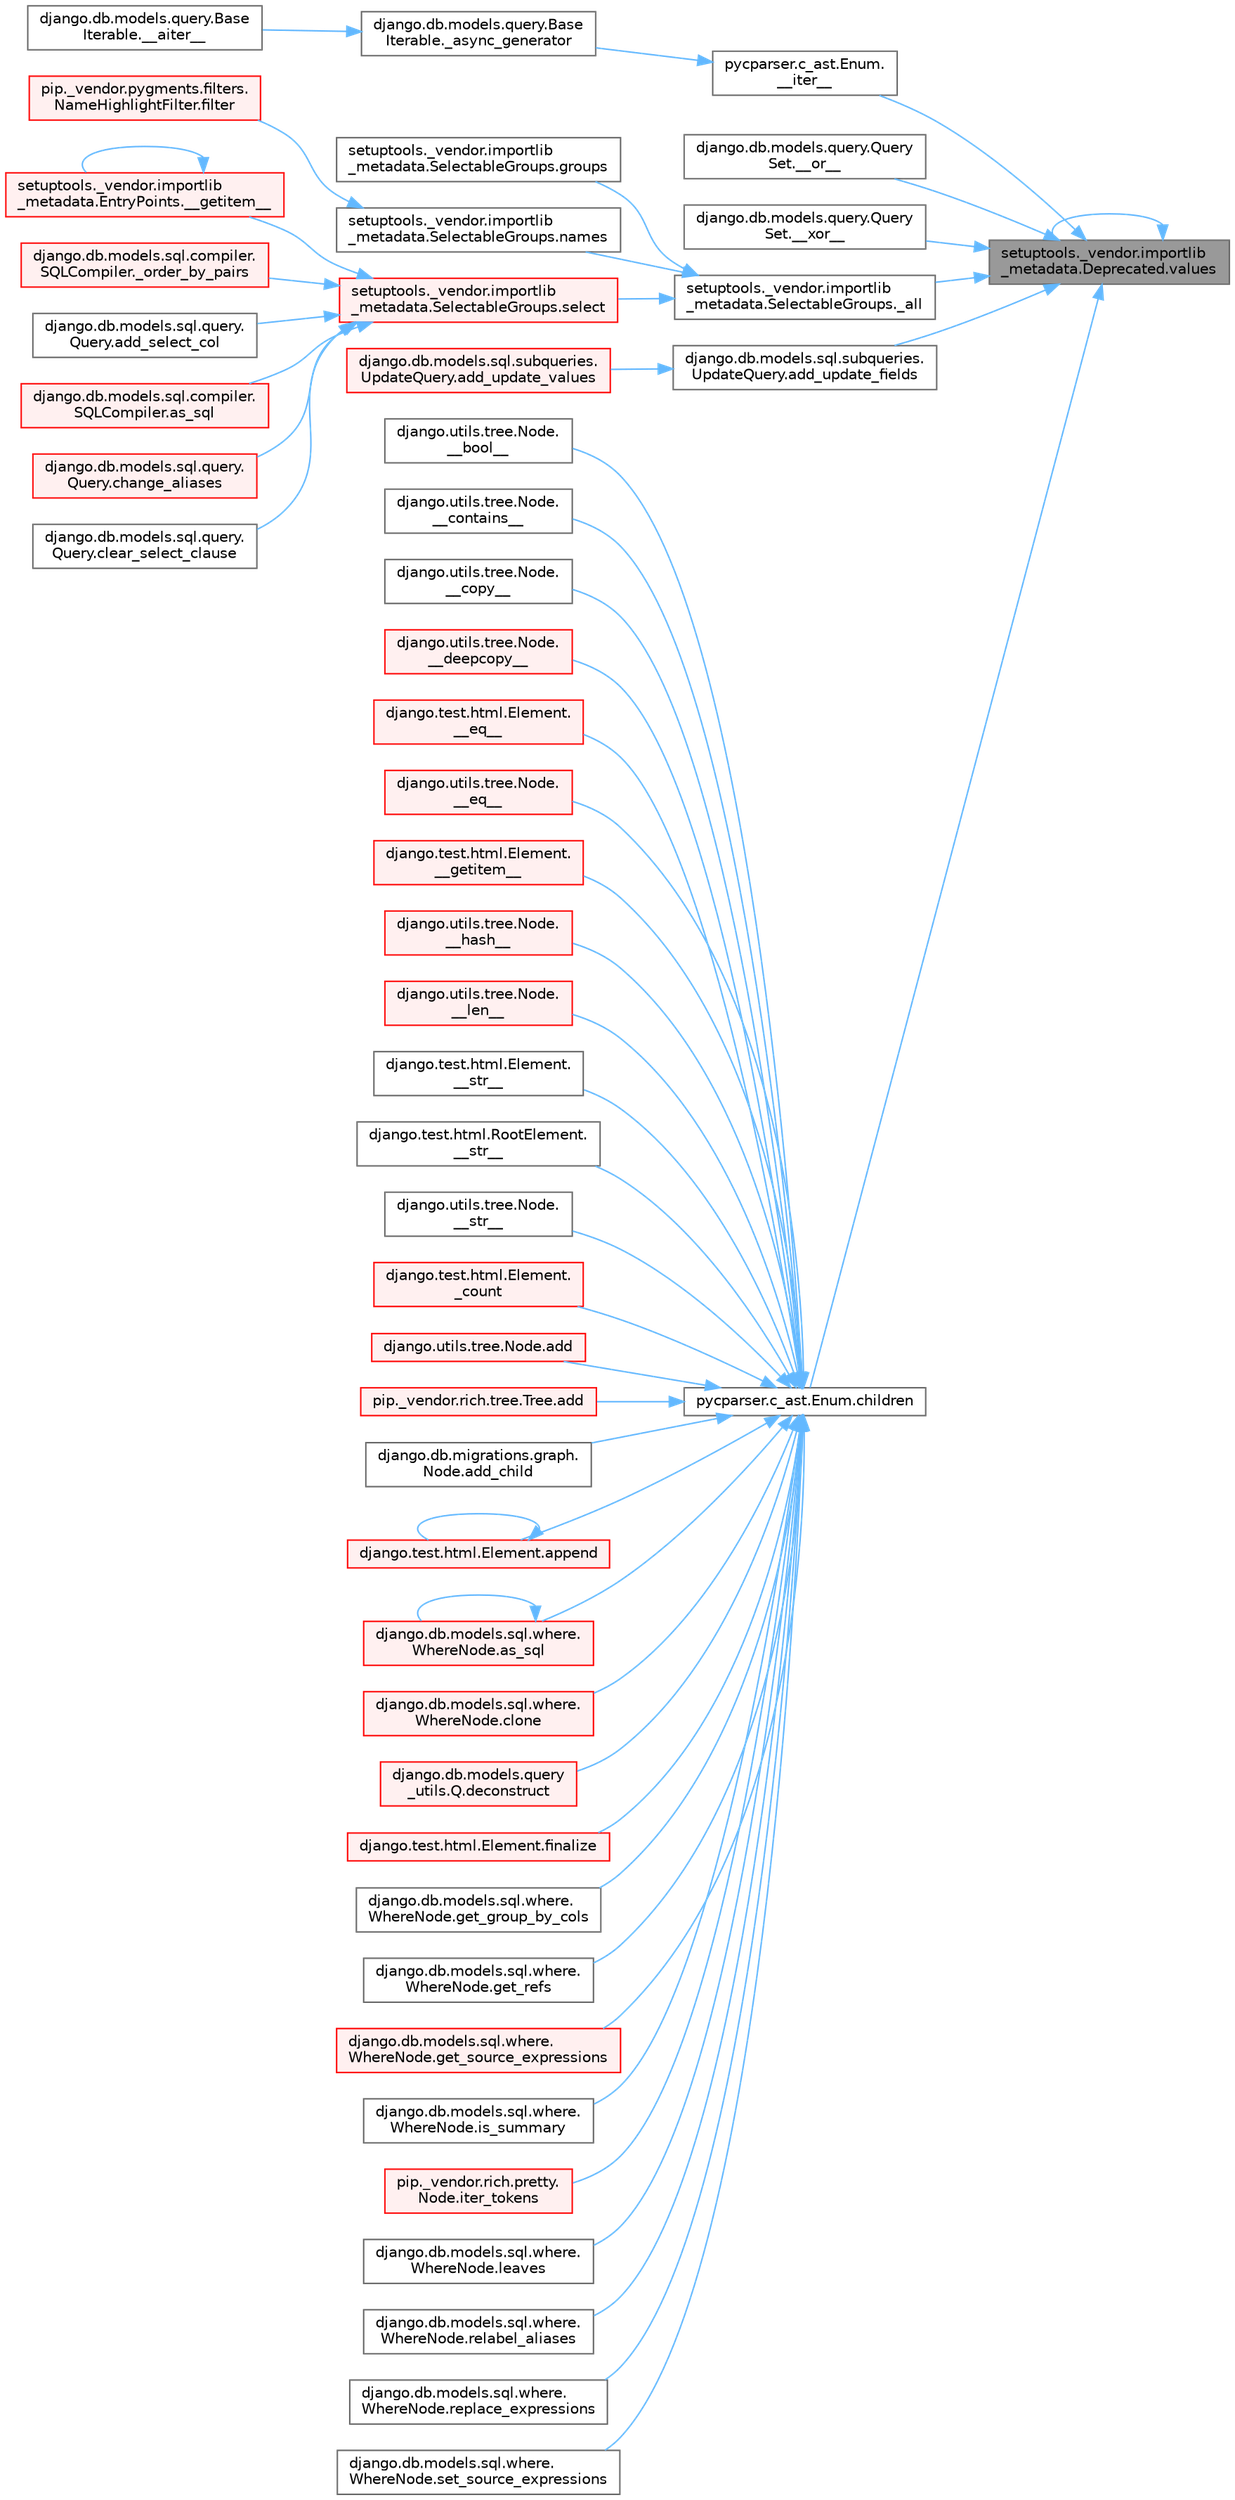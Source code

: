 digraph "setuptools._vendor.importlib_metadata.Deprecated.values"
{
 // LATEX_PDF_SIZE
  bgcolor="transparent";
  edge [fontname=Helvetica,fontsize=10,labelfontname=Helvetica,labelfontsize=10];
  node [fontname=Helvetica,fontsize=10,shape=box,height=0.2,width=0.4];
  rankdir="RL";
  Node1 [id="Node000001",label="setuptools._vendor.importlib\l_metadata.Deprecated.values",height=0.2,width=0.4,color="gray40", fillcolor="grey60", style="filled", fontcolor="black",tooltip=" "];
  Node1 -> Node2 [id="edge1_Node000001_Node000002",dir="back",color="steelblue1",style="solid",tooltip=" "];
  Node2 [id="Node000002",label="pycparser.c_ast.Enum.\l__iter__",height=0.2,width=0.4,color="grey40", fillcolor="white", style="filled",URL="$classpycparser_1_1c__ast_1_1_enum.html#ac208d6d9ff80e95c0fba7582b9a8c73c",tooltip=" "];
  Node2 -> Node3 [id="edge2_Node000002_Node000003",dir="back",color="steelblue1",style="solid",tooltip=" "];
  Node3 [id="Node000003",label="django.db.models.query.Base\lIterable._async_generator",height=0.2,width=0.4,color="grey40", fillcolor="white", style="filled",URL="$classdjango_1_1db_1_1models_1_1query_1_1_base_iterable.html#a3ecc2267976bc6628d1fe84d78355144",tooltip=" "];
  Node3 -> Node4 [id="edge3_Node000003_Node000004",dir="back",color="steelblue1",style="solid",tooltip=" "];
  Node4 [id="Node000004",label="django.db.models.query.Base\lIterable.__aiter__",height=0.2,width=0.4,color="grey40", fillcolor="white", style="filled",URL="$classdjango_1_1db_1_1models_1_1query_1_1_base_iterable.html#a43cb23849277ca87b702f8431492e8d9",tooltip=" "];
  Node1 -> Node5 [id="edge4_Node000001_Node000005",dir="back",color="steelblue1",style="solid",tooltip=" "];
  Node5 [id="Node000005",label="django.db.models.query.Query\lSet.__or__",height=0.2,width=0.4,color="grey40", fillcolor="white", style="filled",URL="$classdjango_1_1db_1_1models_1_1query_1_1_query_set.html#a18f4b3ceae0b656cb63b0d6e1183b9f5",tooltip=" "];
  Node1 -> Node6 [id="edge5_Node000001_Node000006",dir="back",color="steelblue1",style="solid",tooltip=" "];
  Node6 [id="Node000006",label="django.db.models.query.Query\lSet.__xor__",height=0.2,width=0.4,color="grey40", fillcolor="white", style="filled",URL="$classdjango_1_1db_1_1models_1_1query_1_1_query_set.html#a47723ace6e8fca37b47a2e6583a9ad1d",tooltip=" "];
  Node1 -> Node7 [id="edge6_Node000001_Node000007",dir="back",color="steelblue1",style="solid",tooltip=" "];
  Node7 [id="Node000007",label="setuptools._vendor.importlib\l_metadata.SelectableGroups._all",height=0.2,width=0.4,color="grey40", fillcolor="white", style="filled",URL="$classsetuptools_1_1__vendor_1_1importlib__metadata_1_1_selectable_groups.html#ace2184bf9d795f7de7e4dc21a8c973c4",tooltip=" "];
  Node7 -> Node8 [id="edge7_Node000007_Node000008",dir="back",color="steelblue1",style="solid",tooltip=" "];
  Node8 [id="Node000008",label="setuptools._vendor.importlib\l_metadata.SelectableGroups.groups",height=0.2,width=0.4,color="grey40", fillcolor="white", style="filled",URL="$classsetuptools_1_1__vendor_1_1importlib__metadata_1_1_selectable_groups.html#a6f5ea0bd336bb897b3b2359bb3c457a3",tooltip=" "];
  Node7 -> Node9 [id="edge8_Node000007_Node000009",dir="back",color="steelblue1",style="solid",tooltip=" "];
  Node9 [id="Node000009",label="setuptools._vendor.importlib\l_metadata.SelectableGroups.names",height=0.2,width=0.4,color="grey40", fillcolor="white", style="filled",URL="$classsetuptools_1_1__vendor_1_1importlib__metadata_1_1_selectable_groups.html#a396d48dd022e1cc72d1986a7b22e0a81",tooltip=" "];
  Node9 -> Node10 [id="edge9_Node000009_Node000010",dir="back",color="steelblue1",style="solid",tooltip=" "];
  Node10 [id="Node000010",label="pip._vendor.pygments.filters.\lNameHighlightFilter.filter",height=0.2,width=0.4,color="red", fillcolor="#FFF0F0", style="filled",URL="$classpip_1_1__vendor_1_1pygments_1_1filters_1_1_name_highlight_filter.html#ae389da6c924503203acbc80c559b0043",tooltip=" "];
  Node7 -> Node3183 [id="edge10_Node000007_Node003183",dir="back",color="steelblue1",style="solid",tooltip=" "];
  Node3183 [id="Node003183",label="setuptools._vendor.importlib\l_metadata.SelectableGroups.select",height=0.2,width=0.4,color="red", fillcolor="#FFF0F0", style="filled",URL="$classsetuptools_1_1__vendor_1_1importlib__metadata_1_1_selectable_groups.html#a2e1b574df1dfc1d3ddd577f86a13cf46",tooltip=" "];
  Node3183 -> Node3184 [id="edge11_Node003183_Node003184",dir="back",color="steelblue1",style="solid",tooltip=" "];
  Node3184 [id="Node003184",label="setuptools._vendor.importlib\l_metadata.EntryPoints.__getitem__",height=0.2,width=0.4,color="red", fillcolor="#FFF0F0", style="filled",URL="$classsetuptools_1_1__vendor_1_1importlib__metadata_1_1_entry_points.html#a7249958ed9dc14d6834af459db04f0e8",tooltip=" "];
  Node3184 -> Node3184 [id="edge12_Node003184_Node003184",dir="back",color="steelblue1",style="solid",tooltip=" "];
  Node3183 -> Node3185 [id="edge13_Node003183_Node003185",dir="back",color="steelblue1",style="solid",tooltip=" "];
  Node3185 [id="Node003185",label="django.db.models.sql.compiler.\lSQLCompiler._order_by_pairs",height=0.2,width=0.4,color="red", fillcolor="#FFF0F0", style="filled",URL="$classdjango_1_1db_1_1models_1_1sql_1_1compiler_1_1_s_q_l_compiler.html#aadc45c88889716b107b99e9f2e76f591",tooltip=" "];
  Node3183 -> Node3186 [id="edge14_Node003183_Node003186",dir="back",color="steelblue1",style="solid",tooltip=" "];
  Node3186 [id="Node003186",label="django.db.models.sql.query.\lQuery.add_select_col",height=0.2,width=0.4,color="grey40", fillcolor="white", style="filled",URL="$classdjango_1_1db_1_1models_1_1sql_1_1query_1_1_query.html#aea3eca4a3feb8853a4ca35b90e18cecb",tooltip=" "];
  Node3183 -> Node2182 [id="edge15_Node003183_Node002182",dir="back",color="steelblue1",style="solid",tooltip=" "];
  Node2182 [id="Node002182",label="django.db.models.sql.compiler.\lSQLCompiler.as_sql",height=0.2,width=0.4,color="red", fillcolor="#FFF0F0", style="filled",URL="$classdjango_1_1db_1_1models_1_1sql_1_1compiler_1_1_s_q_l_compiler.html#a3918d4acd4c4e25eaf039479facdc7db",tooltip=" "];
  Node3183 -> Node549 [id="edge16_Node003183_Node000549",dir="back",color="steelblue1",style="solid",tooltip=" "];
  Node549 [id="Node000549",label="django.db.models.sql.query.\lQuery.change_aliases",height=0.2,width=0.4,color="red", fillcolor="#FFF0F0", style="filled",URL="$classdjango_1_1db_1_1models_1_1sql_1_1query_1_1_query.html#af401365dc439a0c944fe7a1f83979101",tooltip=" "];
  Node3183 -> Node3187 [id="edge17_Node003183_Node003187",dir="back",color="steelblue1",style="solid",tooltip=" "];
  Node3187 [id="Node003187",label="django.db.models.sql.query.\lQuery.clear_select_clause",height=0.2,width=0.4,color="grey40", fillcolor="white", style="filled",URL="$classdjango_1_1db_1_1models_1_1sql_1_1query_1_1_query.html#a950e1a491ab8386f4731dee744f10436",tooltip=" "];
  Node1 -> Node1980 [id="edge18_Node000001_Node001980",dir="back",color="steelblue1",style="solid",tooltip=" "];
  Node1980 [id="Node001980",label="django.db.models.sql.subqueries.\lUpdateQuery.add_update_fields",height=0.2,width=0.4,color="grey40", fillcolor="white", style="filled",URL="$classdjango_1_1db_1_1models_1_1sql_1_1subqueries_1_1_update_query.html#a80740a116ccc43f8985298259c5259c1",tooltip=" "];
  Node1980 -> Node1981 [id="edge19_Node001980_Node001981",dir="back",color="steelblue1",style="solid",tooltip=" "];
  Node1981 [id="Node001981",label="django.db.models.sql.subqueries.\lUpdateQuery.add_update_values",height=0.2,width=0.4,color="red", fillcolor="#FFF0F0", style="filled",URL="$classdjango_1_1db_1_1models_1_1sql_1_1subqueries_1_1_update_query.html#a0992616d5b72530a28e2653a479ea980",tooltip=" "];
  Node1 -> Node1983 [id="edge20_Node000001_Node001983",dir="back",color="steelblue1",style="solid",tooltip=" "];
  Node1983 [id="Node001983",label="pycparser.c_ast.Enum.children",height=0.2,width=0.4,color="grey40", fillcolor="white", style="filled",URL="$classpycparser_1_1c__ast_1_1_enum.html#a7a63e81ed8ae813ea8db365d05a67649",tooltip=" "];
  Node1983 -> Node1209 [id="edge21_Node001983_Node001209",dir="back",color="steelblue1",style="solid",tooltip=" "];
  Node1209 [id="Node001209",label="django.utils.tree.Node.\l__bool__",height=0.2,width=0.4,color="grey40", fillcolor="white", style="filled",URL="$classdjango_1_1utils_1_1tree_1_1_node.html#a70a56e9492f929d850eebc44de75e25c",tooltip=" "];
  Node1983 -> Node1210 [id="edge22_Node001983_Node001210",dir="back",color="steelblue1",style="solid",tooltip=" "];
  Node1210 [id="Node001210",label="django.utils.tree.Node.\l__contains__",height=0.2,width=0.4,color="grey40", fillcolor="white", style="filled",URL="$classdjango_1_1utils_1_1tree_1_1_node.html#ab55c47b46f14e5fde108b1c3cf95d93a",tooltip=" "];
  Node1983 -> Node347 [id="edge23_Node001983_Node000347",dir="back",color="steelblue1",style="solid",tooltip=" "];
  Node347 [id="Node000347",label="django.utils.tree.Node.\l__copy__",height=0.2,width=0.4,color="grey40", fillcolor="white", style="filled",URL="$classdjango_1_1utils_1_1tree_1_1_node.html#abae878f6b4500b8b241c23d8fac46e63",tooltip=" "];
  Node1983 -> Node348 [id="edge24_Node001983_Node000348",dir="back",color="steelblue1",style="solid",tooltip=" "];
  Node348 [id="Node000348",label="django.utils.tree.Node.\l__deepcopy__",height=0.2,width=0.4,color="red", fillcolor="#FFF0F0", style="filled",URL="$classdjango_1_1utils_1_1tree_1_1_node.html#a38840c46ded3963808edbeec90765d6b",tooltip=" "];
  Node1983 -> Node980 [id="edge25_Node001983_Node000980",dir="back",color="steelblue1",style="solid",tooltip=" "];
  Node980 [id="Node000980",label="django.test.html.Element.\l__eq__",height=0.2,width=0.4,color="red", fillcolor="#FFF0F0", style="filled",URL="$classdjango_1_1test_1_1html_1_1_element.html#a287e83f2ae4a6f13b9e00d7b70ee5d47",tooltip=" "];
  Node1983 -> Node1211 [id="edge26_Node001983_Node001211",dir="back",color="steelblue1",style="solid",tooltip=" "];
  Node1211 [id="Node001211",label="django.utils.tree.Node.\l__eq__",height=0.2,width=0.4,color="red", fillcolor="#FFF0F0", style="filled",URL="$classdjango_1_1utils_1_1tree_1_1_node.html#a0004316d098c61c046aef21dece2cce8",tooltip=" "];
  Node1983 -> Node1212 [id="edge27_Node001983_Node001212",dir="back",color="steelblue1",style="solid",tooltip=" "];
  Node1212 [id="Node001212",label="django.test.html.Element.\l__getitem__",height=0.2,width=0.4,color="red", fillcolor="#FFF0F0", style="filled",URL="$classdjango_1_1test_1_1html_1_1_element.html#a50df5974a8fa0b0bdc93fdbeb2db7a49",tooltip=" "];
  Node1983 -> Node1213 [id="edge28_Node001983_Node001213",dir="back",color="steelblue1",style="solid",tooltip=" "];
  Node1213 [id="Node001213",label="django.utils.tree.Node.\l__hash__",height=0.2,width=0.4,color="red", fillcolor="#FFF0F0", style="filled",URL="$classdjango_1_1utils_1_1tree_1_1_node.html#ad90478bdeb4e4284385a20cb629f5b9c",tooltip=" "];
  Node1983 -> Node1214 [id="edge29_Node001983_Node001214",dir="back",color="steelblue1",style="solid",tooltip=" "];
  Node1214 [id="Node001214",label="django.utils.tree.Node.\l__len__",height=0.2,width=0.4,color="red", fillcolor="#FFF0F0", style="filled",URL="$classdjango_1_1utils_1_1tree_1_1_node.html#adfb069350f968cc822337df8dd3972cd",tooltip=" "];
  Node1983 -> Node1036 [id="edge30_Node001983_Node001036",dir="back",color="steelblue1",style="solid",tooltip=" "];
  Node1036 [id="Node001036",label="django.test.html.Element.\l__str__",height=0.2,width=0.4,color="grey40", fillcolor="white", style="filled",URL="$classdjango_1_1test_1_1html_1_1_element.html#a64d65b77132b5ae721ff0862e0440d38",tooltip=" "];
  Node1983 -> Node1215 [id="edge31_Node001983_Node001215",dir="back",color="steelblue1",style="solid",tooltip=" "];
  Node1215 [id="Node001215",label="django.test.html.RootElement.\l__str__",height=0.2,width=0.4,color="grey40", fillcolor="white", style="filled",URL="$classdjango_1_1test_1_1html_1_1_root_element.html#a0a23f27acaaafe4eec2628245fbfd399",tooltip=" "];
  Node1983 -> Node1216 [id="edge32_Node001983_Node001216",dir="back",color="steelblue1",style="solid",tooltip=" "];
  Node1216 [id="Node001216",label="django.utils.tree.Node.\l__str__",height=0.2,width=0.4,color="grey40", fillcolor="white", style="filled",URL="$classdjango_1_1utils_1_1tree_1_1_node.html#af5edff9bf0b3238652c57425e2eda469",tooltip=" "];
  Node1983 -> Node1217 [id="edge33_Node001983_Node001217",dir="back",color="steelblue1",style="solid",tooltip=" "];
  Node1217 [id="Node001217",label="django.test.html.Element.\l_count",height=0.2,width=0.4,color="red", fillcolor="#FFF0F0", style="filled",URL="$classdjango_1_1test_1_1html_1_1_element.html#a41931b250e40c64a492d92a08ecda738",tooltip=" "];
  Node1983 -> Node214 [id="edge34_Node001983_Node000214",dir="back",color="steelblue1",style="solid",tooltip=" "];
  Node214 [id="Node000214",label="django.utils.tree.Node.add",height=0.2,width=0.4,color="red", fillcolor="#FFF0F0", style="filled",URL="$classdjango_1_1utils_1_1tree_1_1_node.html#a2c883d105b5c9cfd32bff72c7469f18c",tooltip=" "];
  Node1983 -> Node1233 [id="edge35_Node001983_Node001233",dir="back",color="steelblue1",style="solid",tooltip=" "];
  Node1233 [id="Node001233",label="pip._vendor.rich.tree.Tree.add",height=0.2,width=0.4,color="red", fillcolor="#FFF0F0", style="filled",URL="$classpip_1_1__vendor_1_1rich_1_1tree_1_1_tree.html#a0ce550864757b1ee2756237b6e754aae",tooltip=" "];
  Node1983 -> Node1234 [id="edge36_Node001983_Node001234",dir="back",color="steelblue1",style="solid",tooltip=" "];
  Node1234 [id="Node001234",label="django.db.migrations.graph.\lNode.add_child",height=0.2,width=0.4,color="grey40", fillcolor="white", style="filled",URL="$classdjango_1_1db_1_1migrations_1_1graph_1_1_node.html#ab19fb2c4c58dbfa6d5223c59d5cad529",tooltip=" "];
  Node1983 -> Node1235 [id="edge37_Node001983_Node001235",dir="back",color="steelblue1",style="solid",tooltip=" "];
  Node1235 [id="Node001235",label="django.test.html.Element.append",height=0.2,width=0.4,color="red", fillcolor="#FFF0F0", style="filled",URL="$classdjango_1_1test_1_1html_1_1_element.html#a777b8a687c36ca1eae49eabec1963e0c",tooltip=" "];
  Node1235 -> Node1235 [id="edge38_Node001235_Node001235",dir="back",color="steelblue1",style="solid",tooltip=" "];
  Node1983 -> Node1236 [id="edge39_Node001983_Node001236",dir="back",color="steelblue1",style="solid",tooltip=" "];
  Node1236 [id="Node001236",label="django.db.models.sql.where.\lWhereNode.as_sql",height=0.2,width=0.4,color="red", fillcolor="#FFF0F0", style="filled",URL="$classdjango_1_1db_1_1models_1_1sql_1_1where_1_1_where_node.html#aea3cf4a913c71f0c181e6e81b819b590",tooltip=" "];
  Node1236 -> Node1236 [id="edge40_Node001236_Node001236",dir="back",color="steelblue1",style="solid",tooltip=" "];
  Node1983 -> Node540 [id="edge41_Node001983_Node000540",dir="back",color="steelblue1",style="solid",tooltip=" "];
  Node540 [id="Node000540",label="django.db.models.sql.where.\lWhereNode.clone",height=0.2,width=0.4,color="red", fillcolor="#FFF0F0", style="filled",URL="$classdjango_1_1db_1_1models_1_1sql_1_1where_1_1_where_node.html#a0faff63950b774ce4ad391ea1f6b6d2c",tooltip=" "];
  Node1983 -> Node1237 [id="edge42_Node001983_Node001237",dir="back",color="steelblue1",style="solid",tooltip=" "];
  Node1237 [id="Node001237",label="django.db.models.query\l_utils.Q.deconstruct",height=0.2,width=0.4,color="red", fillcolor="#FFF0F0", style="filled",URL="$classdjango_1_1db_1_1models_1_1query__utils_1_1_q.html#ac606e6b94b4af8af0edbd144709ff4d9",tooltip=" "];
  Node1983 -> Node1238 [id="edge43_Node001983_Node001238",dir="back",color="steelblue1",style="solid",tooltip=" "];
  Node1238 [id="Node001238",label="django.test.html.Element.finalize",height=0.2,width=0.4,color="red", fillcolor="#FFF0F0", style="filled",URL="$classdjango_1_1test_1_1html_1_1_element.html#a43e85666da059388c8c88f8c4728d412",tooltip=" "];
  Node1983 -> Node1241 [id="edge44_Node001983_Node001241",dir="back",color="steelblue1",style="solid",tooltip=" "];
  Node1241 [id="Node001241",label="django.db.models.sql.where.\lWhereNode.get_group_by_cols",height=0.2,width=0.4,color="grey40", fillcolor="white", style="filled",URL="$classdjango_1_1db_1_1models_1_1sql_1_1where_1_1_where_node.html#a8a251bb874845d5d826007c1bd01becd",tooltip=" "];
  Node1983 -> Node1242 [id="edge45_Node001983_Node001242",dir="back",color="steelblue1",style="solid",tooltip=" "];
  Node1242 [id="Node001242",label="django.db.models.sql.where.\lWhereNode.get_refs",height=0.2,width=0.4,color="grey40", fillcolor="white", style="filled",URL="$classdjango_1_1db_1_1models_1_1sql_1_1where_1_1_where_node.html#a0fca493aedbb4f97cc371002f61705f8",tooltip=" "];
  Node1983 -> Node1243 [id="edge46_Node001983_Node001243",dir="back",color="steelblue1",style="solid",tooltip=" "];
  Node1243 [id="Node001243",label="django.db.models.sql.where.\lWhereNode.get_source_expressions",height=0.2,width=0.4,color="red", fillcolor="#FFF0F0", style="filled",URL="$classdjango_1_1db_1_1models_1_1sql_1_1where_1_1_where_node.html#ae3155308ff1faf4914e3e7f0134f49d7",tooltip=" "];
  Node1983 -> Node1579 [id="edge47_Node001983_Node001579",dir="back",color="steelblue1",style="solid",tooltip=" "];
  Node1579 [id="Node001579",label="django.db.models.sql.where.\lWhereNode.is_summary",height=0.2,width=0.4,color="grey40", fillcolor="white", style="filled",URL="$classdjango_1_1db_1_1models_1_1sql_1_1where_1_1_where_node.html#a5ccaa2ffb892fb471dcc890c220f2870",tooltip=" "];
  Node1983 -> Node1580 [id="edge48_Node001983_Node001580",dir="back",color="steelblue1",style="solid",tooltip=" "];
  Node1580 [id="Node001580",label="pip._vendor.rich.pretty.\lNode.iter_tokens",height=0.2,width=0.4,color="red", fillcolor="#FFF0F0", style="filled",URL="$classpip_1_1__vendor_1_1rich_1_1pretty_1_1_node.html#a0aa14e355c4ac08308ae1a96f9d3ebc2",tooltip=" "];
  Node1983 -> Node1583 [id="edge49_Node001983_Node001583",dir="back",color="steelblue1",style="solid",tooltip=" "];
  Node1583 [id="Node001583",label="django.db.models.sql.where.\lWhereNode.leaves",height=0.2,width=0.4,color="grey40", fillcolor="white", style="filled",URL="$classdjango_1_1db_1_1models_1_1sql_1_1where_1_1_where_node.html#a517032e8f6a9c2ab5667dfa7af5e7c78",tooltip=" "];
  Node1983 -> Node1584 [id="edge50_Node001983_Node001584",dir="back",color="steelblue1",style="solid",tooltip=" "];
  Node1584 [id="Node001584",label="django.db.models.sql.where.\lWhereNode.relabel_aliases",height=0.2,width=0.4,color="grey40", fillcolor="white", style="filled",URL="$classdjango_1_1db_1_1models_1_1sql_1_1where_1_1_where_node.html#aa711da79e8d50721aac88462d8fd7aa3",tooltip=" "];
  Node1983 -> Node704 [id="edge51_Node001983_Node000704",dir="back",color="steelblue1",style="solid",tooltip=" "];
  Node704 [id="Node000704",label="django.db.models.sql.where.\lWhereNode.replace_expressions",height=0.2,width=0.4,color="grey40", fillcolor="white", style="filled",URL="$classdjango_1_1db_1_1models_1_1sql_1_1where_1_1_where_node.html#a1cc3580a7f4a51605b52ae4a9653b3ac",tooltip=" "];
  Node1983 -> Node1585 [id="edge52_Node001983_Node001585",dir="back",color="steelblue1",style="solid",tooltip=" "];
  Node1585 [id="Node001585",label="django.db.models.sql.where.\lWhereNode.set_source_expressions",height=0.2,width=0.4,color="grey40", fillcolor="white", style="filled",URL="$classdjango_1_1db_1_1models_1_1sql_1_1where_1_1_where_node.html#a23354972ea3d95bd6c33df045d213ed6",tooltip=" "];
  Node1 -> Node1 [id="edge53_Node000001_Node000001",dir="back",color="steelblue1",style="solid",tooltip=" "];
}
